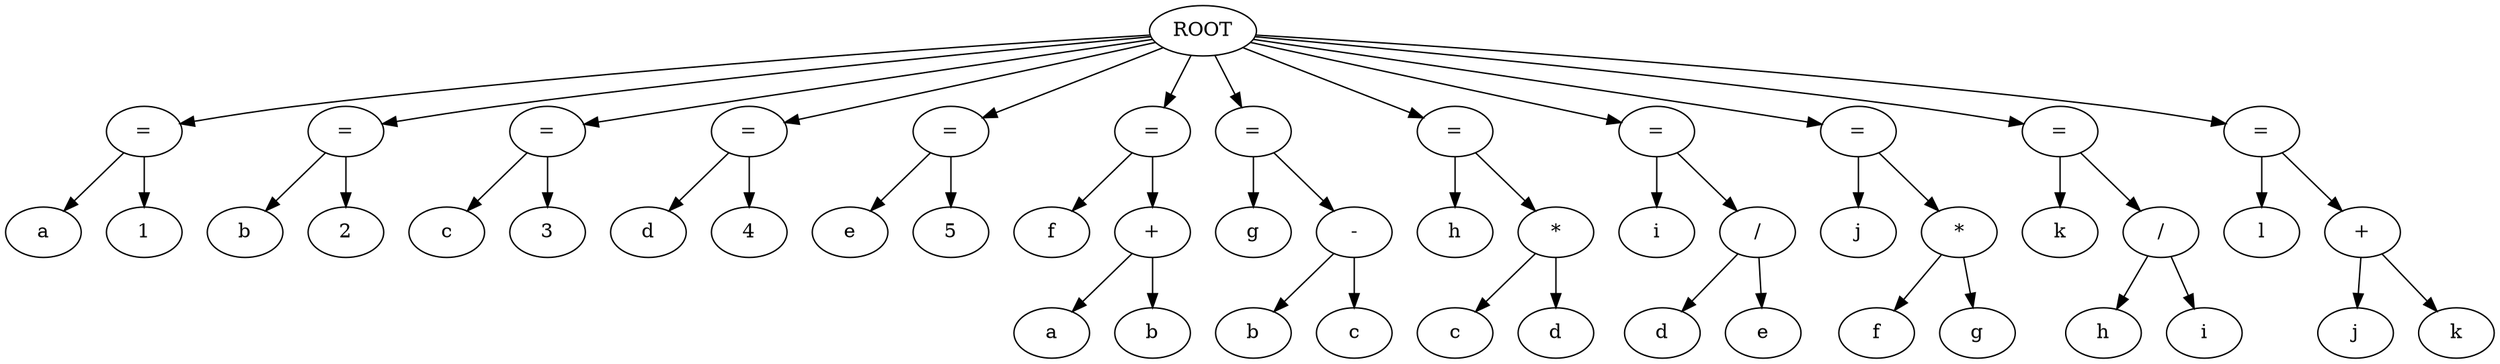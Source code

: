 strict digraph G{
l11[label = "="]
l111[label = "="]
l1111[label = "="]
l11111[label = "="]
l111111[label = "="]
l1111111[label = "="]
l11111111[label = "="]
l111111111[label = "="]
l1111111111[label = "="]
l11111111111[label = "="]
l111111111111[label = "="]
l1111111111111[label = "="]
"ROOT"->"l11"
l111111111111131[label = "a"]
l1111111111111311[label = "1"]
"l11"->l111111111111131
"l11"->l1111111111111311
"ROOT"->"l111"
l1111111111111331[label = "b"]
l11111111111113311[label = "2"]
"l111"->l1111111111111331
"l111"->l11111111111113311
"ROOT"->"l1111"
l11111111111113331[label = "c"]
l111111111111133311[label = "3"]
"l1111"->l11111111111113331
"l1111"->l111111111111133311
"ROOT"->"l11111"
l111111111111133331[label = "d"]
l1111111111111333311[label = "4"]
"l11111"->l111111111111133331
"l11111"->l1111111111111333311
"ROOT"->"l111111"
l1111111111111333331[label = "e"]
l11111111111113333311[label = "5"]
"l111111"->l1111111111111333331
"l111111"->l11111111111113333311
"ROOT"->"l1111111"
l11111111111113333331[label = "f"]
l111111111111133333311[label = "+"]
"l1111111"->l11111111111113333331
"l1111111"->"l111111111111133333311"
l111111111111133333311331[label = "a"]
l1111111111111333333113311[label = "b"]
"l111111111111133333311"->l111111111111133333311331
"l111111111111133333311"->l1111111111111333333113311
"ROOT"->"l11111111"
l111111111111133333331[label = "g"]
l1111111111111333333311[label = "-"]
"l11111111"->l111111111111133333331
"l11111111"->"l1111111111111333333311"
l1111111111111333333311331[label = "b"]
l11111111111113333333113311[label = "c"]
"l1111111111111333333311"->l1111111111111333333311331
"l1111111111111333333311"->l11111111111113333333113311
"ROOT"->"l111111111"
l1111111111111333333331[label = "h"]
l11111111111113333333311[label = "*"]
"l111111111"->l1111111111111333333331
"l111111111"->"l11111111111113333333311"
l11111111111113333333311331[label = "c"]
l111111111111133333333113311[label = "d"]
"l11111111111113333333311"->l11111111111113333333311331
"l11111111111113333333311"->l111111111111133333333113311
"ROOT"->"l1111111111"
l11111111111113333333331[label = "i"]
l111111111111133333333311[label = "/"]
"l1111111111"->l11111111111113333333331
"l1111111111"->"l111111111111133333333311"
l111111111111133333333311331[label = "d"]
l1111111111111333333333113311[label = "e"]
"l111111111111133333333311"->l111111111111133333333311331
"l111111111111133333333311"->l1111111111111333333333113311
"ROOT"->"l11111111111"
l111111111111133333333331[label = "j"]
l1111111111111333333333311[label = "*"]
"l11111111111"->l111111111111133333333331
"l11111111111"->"l1111111111111333333333311"
l1111111111111333333333311331[label = "f"]
l11111111111113333333333113311[label = "g"]
"l1111111111111333333333311"->l1111111111111333333333311331
"l1111111111111333333333311"->l11111111111113333333333113311
"ROOT"->"l111111111111"
l1111111111111333333333331[label = "k"]
l11111111111113333333333311[label = "/"]
"l111111111111"->l1111111111111333333333331
"l111111111111"->"l11111111111113333333333311"
l11111111111113333333333311331[label = "h"]
l111111111111133333333333113311[label = "i"]
"l11111111111113333333333311"->l11111111111113333333333311331
"l11111111111113333333333311"->l111111111111133333333333113311
"ROOT"->"l1111111111111"
l11111111111113333333333331[label = "l"]
l111111111111133333333333311[label = "+"]
"l1111111111111"->l11111111111113333333333331
"l1111111111111"->"l111111111111133333333333311"
l111111111111133333333333311331[label = "j"]
l1111111111111333333333333113311[label = "k"]
"l111111111111133333333333311"->l111111111111133333333333311331
"l111111111111133333333333311"->l1111111111111333333333333113311
}
